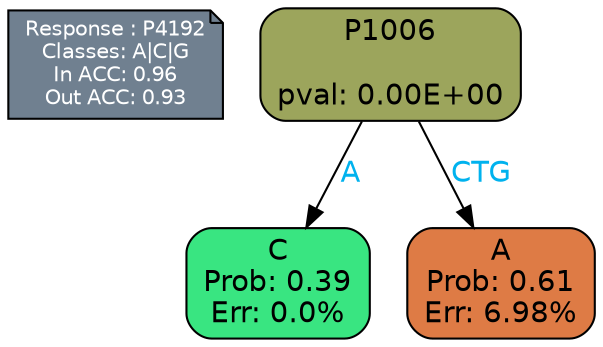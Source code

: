 digraph Tree {
node [shape=box, style="filled, rounded", color="black", fontname=helvetica] ;
graph [ranksep=equally, splines=polylines, bgcolor=transparent, dpi=600] ;
edge [fontname=helvetica] ;
LEGEND [label="Response : P4192
Classes: A|C|G
In ACC: 0.96
Out ACC: 0.93
",shape=note,align=left,style=filled,fillcolor="slategray",fontcolor="white",fontsize=10];1 [label="P1006

pval: 0.00E+00", fillcolor="#9ca55c"] ;
2 [label="C
Prob: 0.39
Err: 0.0%", fillcolor="#39e581"] ;
3 [label="A
Prob: 0.61
Err: 6.98%", fillcolor="#de7b45"] ;
1 -> 2 [label="A",fontcolor=deepskyblue2] ;
1 -> 3 [label="CTG",fontcolor=deepskyblue2] ;
{rank = same; 2;3;}{rank = same; LEGEND;1;}}